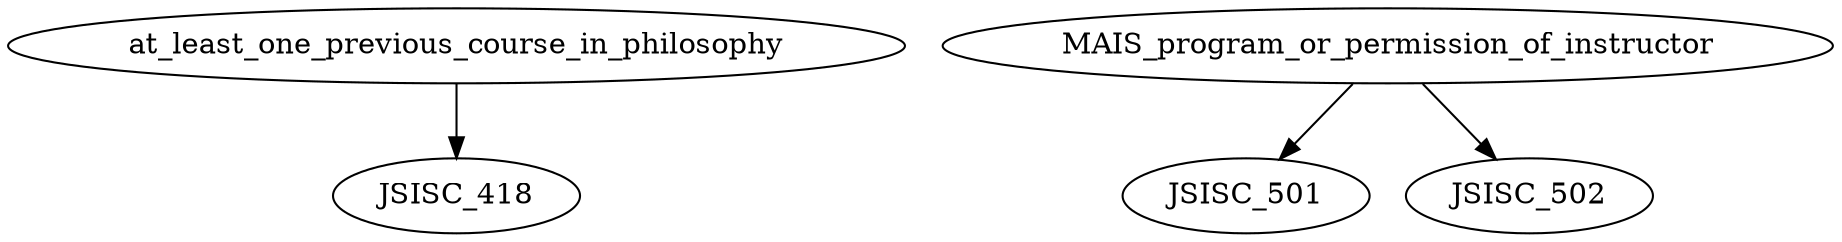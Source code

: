 digraph G {
    edge [color=black];
    at_least_one_previous_course_in_philosophy -> JSISC_418;
    edge [color=black];
    MAIS_program_or_permission_of_instructor -> JSISC_501;
    edge [color=black];
    MAIS_program_or_permission_of_instructor -> JSISC_502;
}
